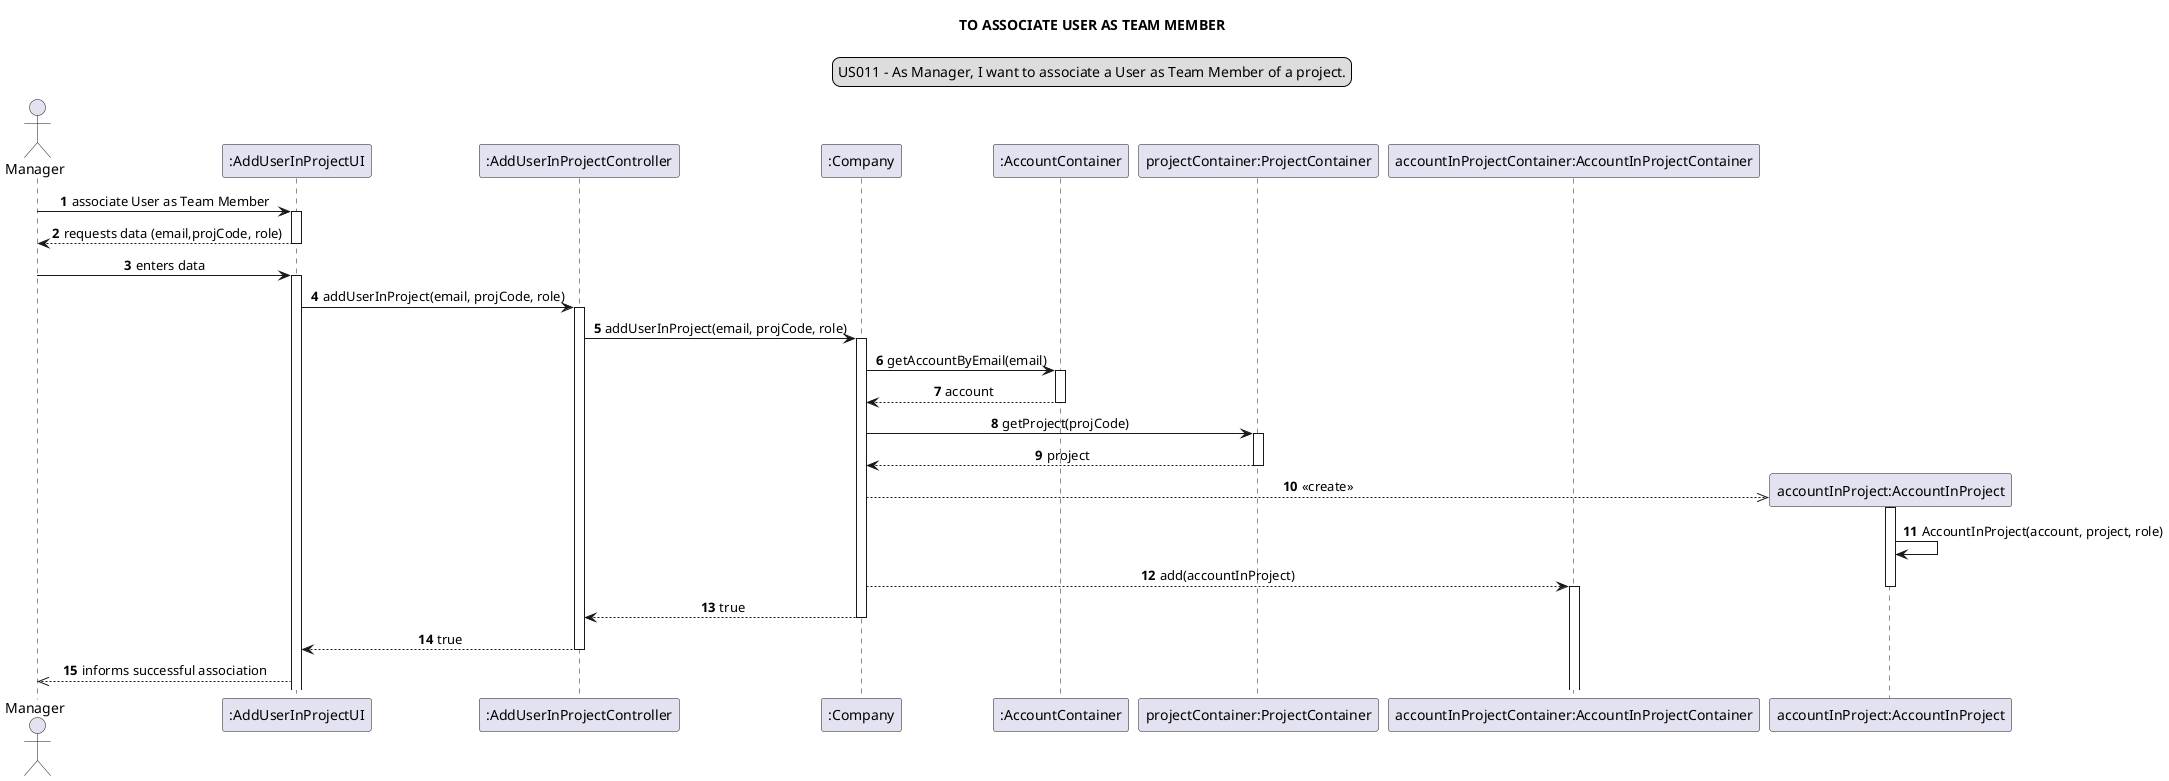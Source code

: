 @startuml

skinparam sequenceMessageAlign center
title TO ASSOCIATE USER AS TEAM MEMBER
legend top
US011 - As Manager, I want to associate a User as Team Member of a project.
end legend
autonumber

actor Manager
participant ":AddUserInProjectUI" as ui
participant ":AddUserInProjectController" as controller
participant ":Company" as company
participant ":AccountContainer" as acccontainer
participant "projectContainer:ProjectContainer" as pcontainer
participant "accountInProjectContainer:AccountInProjectContainer" as accinprojcont
participant "accountInProject:AccountInProject" as accinproj


Manager -> ui:  associate User as Team Member
activate ui
Manager <-- ui:  requests data (email,projCode, role)
deactivate ui
Manager -> ui:  enters data
activate ui
ui -> controller: addUserInProject(email, projCode, role)
activate controller
controller -> company: addUserInProject(email, projCode, role)
activate company
company -> acccontainer: getAccountByEmail(email)
activate acccontainer
company <-- acccontainer: account
deactivate acccontainer
company -> pcontainer: getProject(projCode)
activate pcontainer
company <-- pcontainer: project
deactivate pcontainer

'https://stackoverflow.com/questions/27001842/how-to-draw-calls-from-constructors-in-uml-sequence-diagrams
create accinproj
company -->> accinproj: <<create>>
activate accinproj
accinproj -> accinproj: AccountInProject(account, project, role)
company --> accinprojcont: add(accountInProject)
deactivate accinproj
activate accinprojcont
deactivate accinprojcont


company --> controller : true
deactivate company
controller --> ui: true
deactivate controller
ui -->> Manager: informs successful association

@enduml